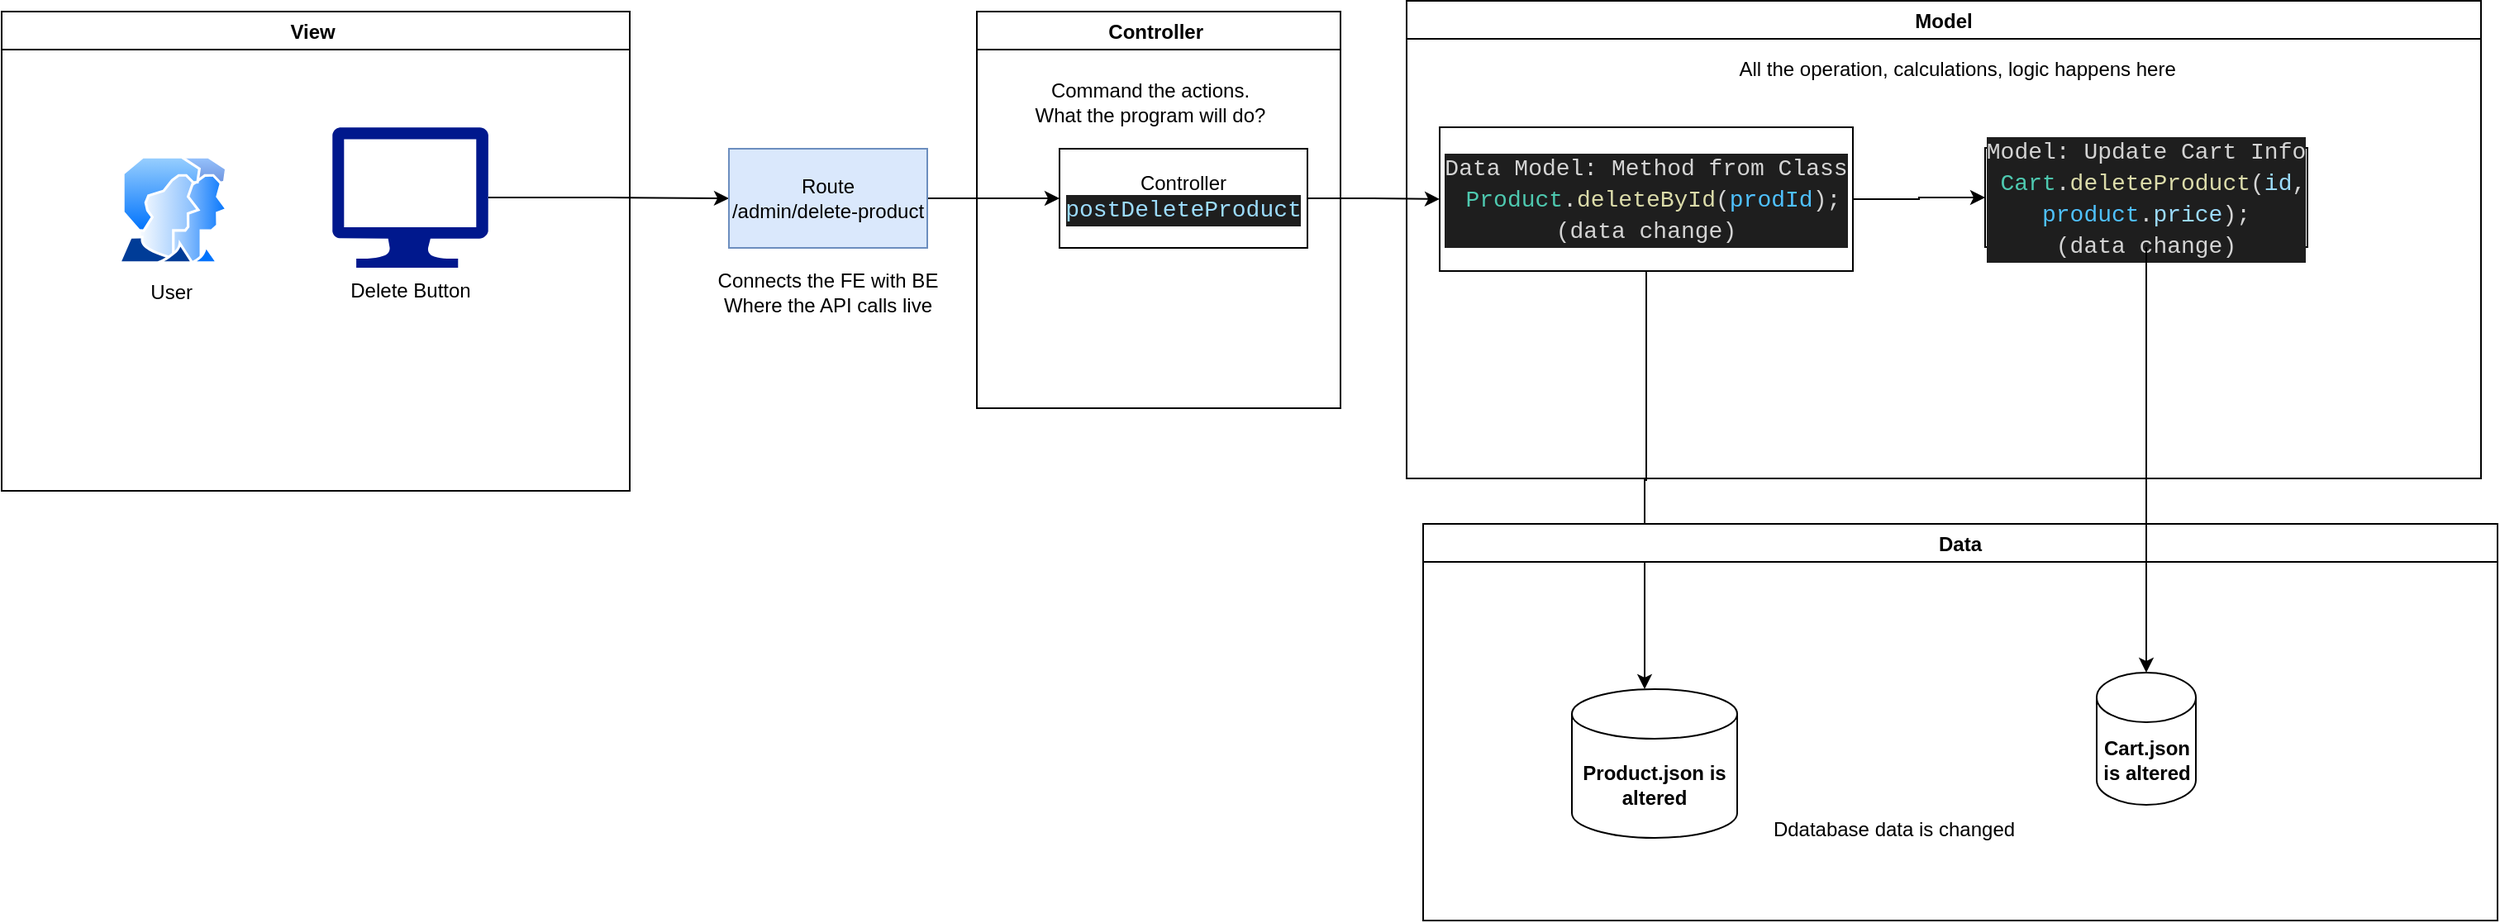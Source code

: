 <mxfile version="16.1.0" type="github">
  <diagram id="xQCqjUO8_7DrCyb79ZHe" name="Page-1">
    <mxGraphModel dx="1422" dy="794" grid="1" gridSize="10" guides="1" tooltips="1" connect="1" arrows="1" fold="1" page="1" pageScale="1" pageWidth="850" pageHeight="1100" math="0" shadow="0">
      <root>
        <mxCell id="0" />
        <mxCell id="1" parent="0" />
        <mxCell id="gZKQfQAABZBg4z4Ao1Bx-5" style="edgeStyle=orthogonalEdgeStyle;rounded=0;orthogonalLoop=1;jettySize=auto;html=1;exitX=1;exitY=0.5;exitDx=0;exitDy=0;exitPerimeter=0;entryX=0;entryY=0.5;entryDx=0;entryDy=0;" edge="1" parent="1" source="gZKQfQAABZBg4z4Ao1Bx-2" target="gZKQfQAABZBg4z4Ao1Bx-4">
          <mxGeometry relative="1" as="geometry" />
        </mxCell>
        <mxCell id="gZKQfQAABZBg4z4Ao1Bx-2" value="Delete Button" style="sketch=0;aspect=fixed;pointerEvents=1;shadow=0;dashed=0;html=1;strokeColor=none;labelPosition=center;verticalLabelPosition=bottom;verticalAlign=top;align=center;fillColor=#00188D;shape=mxgraph.azure.computer" vertex="1" parent="1">
          <mxGeometry x="250" y="260" width="94.44" height="85" as="geometry" />
        </mxCell>
        <mxCell id="gZKQfQAABZBg4z4Ao1Bx-7" value="" style="edgeStyle=orthogonalEdgeStyle;rounded=0;orthogonalLoop=1;jettySize=auto;html=1;" edge="1" parent="1" source="gZKQfQAABZBg4z4Ao1Bx-4" target="gZKQfQAABZBg4z4Ao1Bx-6">
          <mxGeometry relative="1" as="geometry" />
        </mxCell>
        <mxCell id="gZKQfQAABZBg4z4Ao1Bx-4" value="Route&lt;br&gt;/admin/delete-product" style="rounded=0;whiteSpace=wrap;html=1;fillColor=#dae8fc;strokeColor=#6c8ebf;" vertex="1" parent="1">
          <mxGeometry x="490" y="273" width="120" height="60" as="geometry" />
        </mxCell>
        <mxCell id="gZKQfQAABZBg4z4Ao1Bx-10" value="" style="edgeStyle=orthogonalEdgeStyle;rounded=0;orthogonalLoop=1;jettySize=auto;html=1;" edge="1" parent="1" source="gZKQfQAABZBg4z4Ao1Bx-6" target="gZKQfQAABZBg4z4Ao1Bx-9">
          <mxGeometry relative="1" as="geometry" />
        </mxCell>
        <mxCell id="gZKQfQAABZBg4z4Ao1Bx-6" value="Controller&lt;br&gt;&lt;div style=&quot;color: rgb(212 , 212 , 212) ; background-color: rgb(30 , 30 , 30) ; font-family: &amp;#34;consolas&amp;#34; , &amp;#34;courier new&amp;#34; , monospace ; font-size: 14px ; line-height: 19px&quot;&gt;&lt;span style=&quot;color: #9cdcfe&quot;&gt;postDeleteProduct&lt;/span&gt;&lt;/div&gt;" style="rounded=0;whiteSpace=wrap;html=1;" vertex="1" parent="1">
          <mxGeometry x="690" y="273" width="150" height="60" as="geometry" />
        </mxCell>
        <mxCell id="gZKQfQAABZBg4z4Ao1Bx-8" value="View " style="swimlane;" vertex="1" parent="1">
          <mxGeometry x="50" y="190" width="380" height="290" as="geometry" />
        </mxCell>
        <mxCell id="gZKQfQAABZBg4z4Ao1Bx-3" value="User&amp;nbsp;" style="aspect=fixed;perimeter=ellipsePerimeter;html=1;align=center;shadow=0;dashed=0;spacingTop=3;image;image=img/lib/active_directory/user_accounts.svg;" vertex="1" parent="gZKQfQAABZBg4z4Ao1Bx-8">
          <mxGeometry x="70" y="87.25" width="67.53" height="65.5" as="geometry" />
        </mxCell>
        <mxCell id="gZKQfQAABZBg4z4Ao1Bx-12" value="" style="edgeStyle=orthogonalEdgeStyle;rounded=0;orthogonalLoop=1;jettySize=auto;html=1;" edge="1" parent="1" source="gZKQfQAABZBg4z4Ao1Bx-9" target="gZKQfQAABZBg4z4Ao1Bx-11">
          <mxGeometry relative="1" as="geometry" />
        </mxCell>
        <mxCell id="gZKQfQAABZBg4z4Ao1Bx-18" value="" style="edgeStyle=orthogonalEdgeStyle;rounded=0;orthogonalLoop=1;jettySize=auto;html=1;entryX=0.44;entryY=0;entryDx=0;entryDy=0;entryPerimeter=0;" edge="1" parent="1" source="gZKQfQAABZBg4z4Ao1Bx-9" target="gZKQfQAABZBg4z4Ao1Bx-25">
          <mxGeometry relative="1" as="geometry">
            <mxPoint x="1045" y="580" as="targetPoint" />
          </mxGeometry>
        </mxCell>
        <mxCell id="gZKQfQAABZBg4z4Ao1Bx-9" value="&lt;div style=&quot;color: rgb(212 , 212 , 212) ; background-color: rgb(30 , 30 , 30) ; font-family: &amp;#34;consolas&amp;#34; , &amp;#34;courier new&amp;#34; , monospace ; font-size: 14px ; line-height: 19px&quot;&gt;Data Model: Method from Class&lt;/div&gt;&lt;div style=&quot;color: rgb(212 , 212 , 212) ; background-color: rgb(30 , 30 , 30) ; font-family: &amp;#34;consolas&amp;#34; , &amp;#34;courier new&amp;#34; , monospace ; font-size: 14px ; line-height: 19px&quot;&gt;&amp;nbsp;&lt;span style=&quot;color: #4ec9b0&quot;&gt;Product&lt;/span&gt;.&lt;span style=&quot;color: #dcdcaa&quot;&gt;deleteById&lt;/span&gt;(&lt;span style=&quot;color: #4fc1ff&quot;&gt;prodId&lt;/span&gt;);&lt;/div&gt;&lt;div style=&quot;color: rgb(212 , 212 , 212) ; background-color: rgb(30 , 30 , 30) ; font-family: &amp;#34;consolas&amp;#34; , &amp;#34;courier new&amp;#34; , monospace ; font-size: 14px ; line-height: 19px&quot;&gt;(data change)&lt;/div&gt;" style="rounded=0;whiteSpace=wrap;html=1;" vertex="1" parent="1">
          <mxGeometry x="920" y="260" width="250" height="87" as="geometry" />
        </mxCell>
        <mxCell id="gZKQfQAABZBg4z4Ao1Bx-13" value="Controller " style="swimlane;" vertex="1" parent="1">
          <mxGeometry x="640" y="190" width="220" height="240" as="geometry" />
        </mxCell>
        <mxCell id="gZKQfQAABZBg4z4Ao1Bx-23" value="Command the actions. What the program will do?" style="text;html=1;strokeColor=none;fillColor=none;align=center;verticalAlign=middle;whiteSpace=wrap;rounded=0;" vertex="1" parent="gZKQfQAABZBg4z4Ao1Bx-13">
          <mxGeometry x="30" y="40" width="150" height="30" as="geometry" />
        </mxCell>
        <mxCell id="gZKQfQAABZBg4z4Ao1Bx-14" value="Model" style="swimlane;" vertex="1" parent="1">
          <mxGeometry x="900" y="183.5" width="650" height="289" as="geometry" />
        </mxCell>
        <mxCell id="gZKQfQAABZBg4z4Ao1Bx-11" value="&lt;div style=&quot;color: rgb(212 , 212 , 212) ; background-color: rgb(30 , 30 , 30) ; font-family: &amp;#34;consolas&amp;#34; , &amp;#34;courier new&amp;#34; , monospace ; font-size: 14px ; line-height: 19px&quot;&gt;Model: Update Cart Info&lt;/div&gt;&lt;div style=&quot;color: rgb(212 , 212 , 212) ; background-color: rgb(30 , 30 , 30) ; font-family: &amp;#34;consolas&amp;#34; , &amp;#34;courier new&amp;#34; , monospace ; font-size: 14px ; line-height: 19px&quot;&gt;&amp;nbsp;&lt;span style=&quot;color: #4ec9b0&quot;&gt;Cart&lt;/span&gt;.&lt;span style=&quot;color: #dcdcaa&quot;&gt;deleteProduct&lt;/span&gt;(&lt;span style=&quot;color: #9cdcfe&quot;&gt;id&lt;/span&gt;, &lt;span style=&quot;color: #4fc1ff&quot;&gt;product&lt;/span&gt;.&lt;span style=&quot;color: #9cdcfe&quot;&gt;price&lt;/span&gt;);&lt;/div&gt;&lt;div style=&quot;color: rgb(212 , 212 , 212) ; background-color: rgb(30 , 30 , 30) ; font-family: &amp;#34;consolas&amp;#34; , &amp;#34;courier new&amp;#34; , monospace ; font-size: 14px ; line-height: 19px&quot;&gt;(data change)&lt;/div&gt;" style="whiteSpace=wrap;html=1;rounded=0;" vertex="1" parent="gZKQfQAABZBg4z4Ao1Bx-14">
          <mxGeometry x="350" y="89" width="195" height="60" as="geometry" />
        </mxCell>
        <mxCell id="gZKQfQAABZBg4z4Ao1Bx-22" value="All the operation, calculations, logic happens here&amp;nbsp;" style="text;html=1;strokeColor=none;fillColor=none;align=center;verticalAlign=middle;whiteSpace=wrap;rounded=0;" vertex="1" parent="gZKQfQAABZBg4z4Ao1Bx-14">
          <mxGeometry x="160" y="26.5" width="350" height="30" as="geometry" />
        </mxCell>
        <mxCell id="gZKQfQAABZBg4z4Ao1Bx-15" value="Data" style="swimlane;" vertex="1" parent="1">
          <mxGeometry x="910" y="500" width="650" height="240" as="geometry" />
        </mxCell>
        <mxCell id="gZKQfQAABZBg4z4Ao1Bx-21" value="Ddatabase data is changed" style="text;html=1;strokeColor=none;fillColor=none;align=center;verticalAlign=middle;whiteSpace=wrap;rounded=0;" vertex="1" parent="gZKQfQAABZBg4z4Ao1Bx-15">
          <mxGeometry x="180" y="170" width="210" height="30" as="geometry" />
        </mxCell>
        <mxCell id="gZKQfQAABZBg4z4Ao1Bx-25" value="&lt;b&gt;Product.json is altered&lt;/b&gt;" style="shape=cylinder3;whiteSpace=wrap;html=1;boundedLbl=1;backgroundOutline=1;size=15;" vertex="1" parent="gZKQfQAABZBg4z4Ao1Bx-15">
          <mxGeometry x="90" y="100" width="100" height="90" as="geometry" />
        </mxCell>
        <mxCell id="gZKQfQAABZBg4z4Ao1Bx-26" value="&lt;b&gt;Cart.json is altered&lt;/b&gt;" style="shape=cylinder3;whiteSpace=wrap;html=1;boundedLbl=1;backgroundOutline=1;size=15;" vertex="1" parent="gZKQfQAABZBg4z4Ao1Bx-15">
          <mxGeometry x="407.5" y="90" width="60" height="80" as="geometry" />
        </mxCell>
        <mxCell id="gZKQfQAABZBg4z4Ao1Bx-20" value="" style="edgeStyle=orthogonalEdgeStyle;rounded=0;orthogonalLoop=1;jettySize=auto;html=1;entryX=0.5;entryY=0;entryDx=0;entryDy=0;entryPerimeter=0;" edge="1" parent="1" source="gZKQfQAABZBg4z4Ao1Bx-11" target="gZKQfQAABZBg4z4Ao1Bx-26">
          <mxGeometry relative="1" as="geometry">
            <mxPoint x="1347.5" y="580" as="targetPoint" />
          </mxGeometry>
        </mxCell>
        <mxCell id="gZKQfQAABZBg4z4Ao1Bx-24" value="Connects the FE with BE&lt;br&gt;Where the API calls live" style="text;html=1;strokeColor=none;fillColor=none;align=center;verticalAlign=middle;whiteSpace=wrap;rounded=0;" vertex="1" parent="1">
          <mxGeometry x="480" y="345" width="140" height="30" as="geometry" />
        </mxCell>
      </root>
    </mxGraphModel>
  </diagram>
</mxfile>
